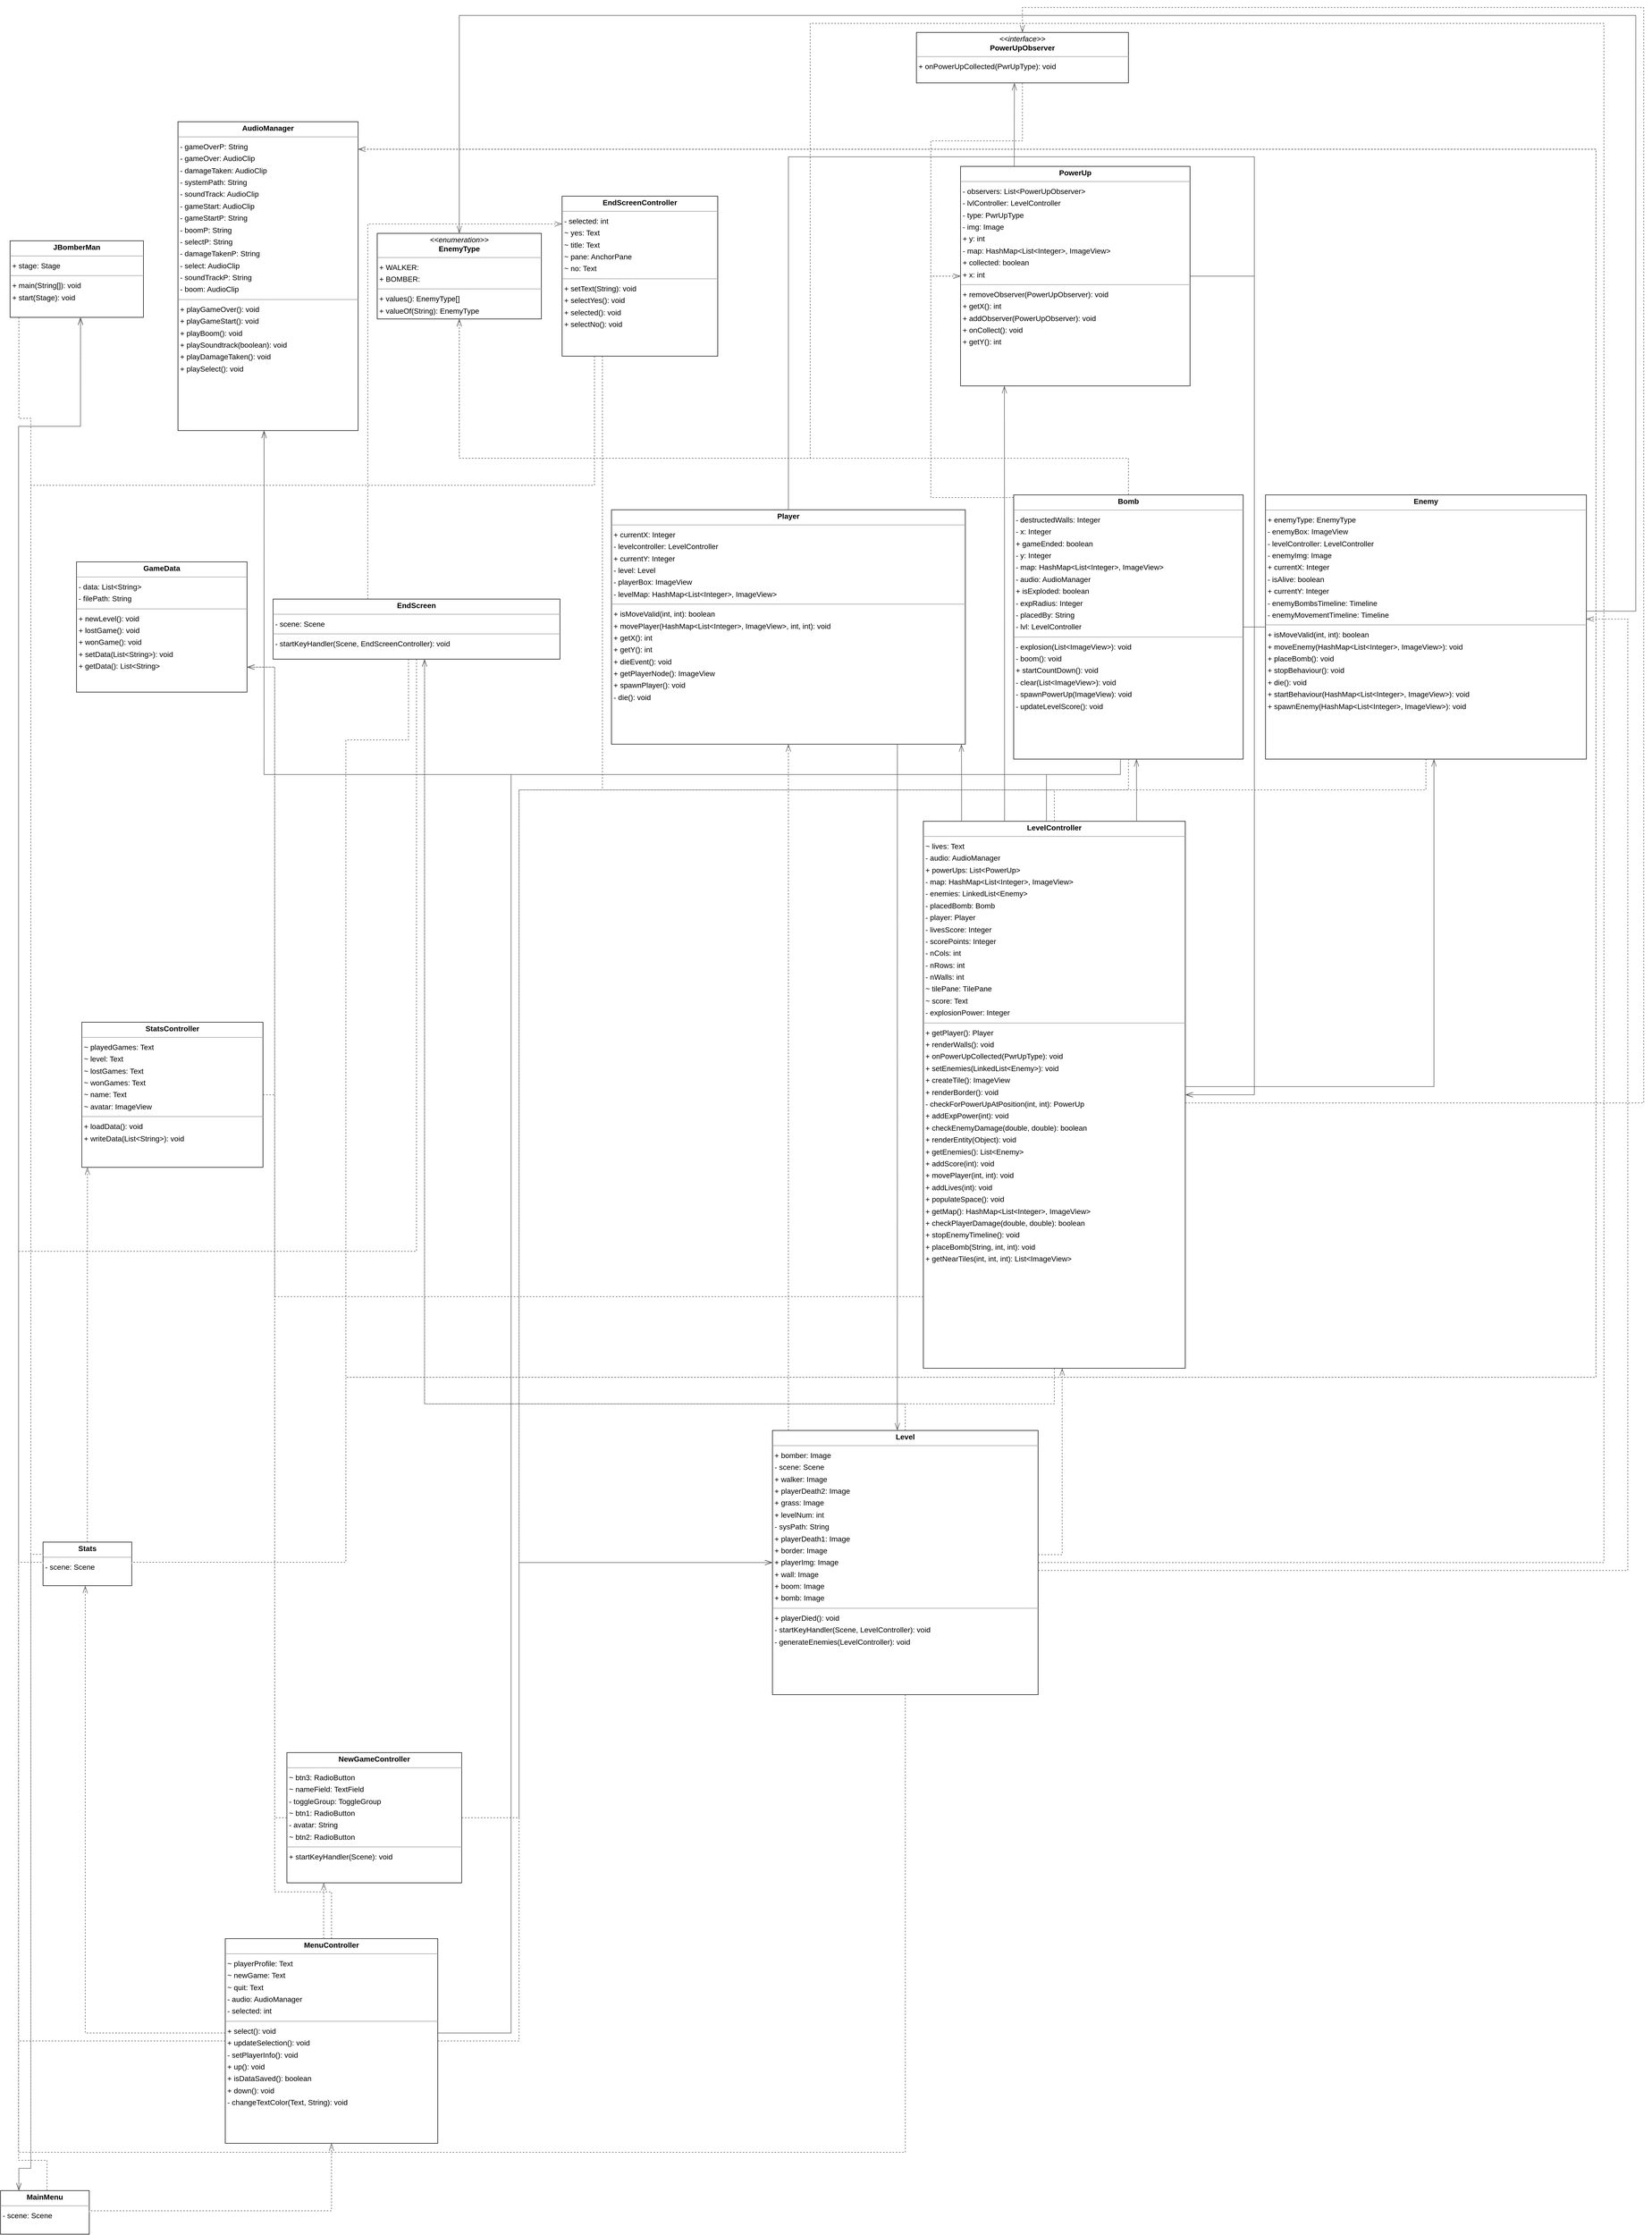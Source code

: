 <mxGraphModel dx="0" dy="0" grid="1" gridSize="10" guides="1" tooltips="1" connect="1" arrows="1" fold="1" page="0" pageScale="1" background="none" math="0" shadow="0">
  <root>
    <mxCell id="0" />
    <mxCell id="1" parent="0" />
    <mxCell id="node3" parent="1" vertex="1" value="&lt;p style=&quot;margin:0px;margin-top:4px;text-align:center;&quot;&gt;&lt;b&gt;AudioManager&lt;/b&gt;&lt;/p&gt;&lt;hr size=&quot;1&quot;/&gt;&lt;p style=&quot;margin:0 0 0 4px;line-height:1.6;&quot;&gt;- gameOverP: String&lt;br/&gt;- gameOver: AudioClip&lt;br/&gt;- damageTaken: AudioClip&lt;br/&gt;- systemPath: String&lt;br/&gt;- soundTrack: AudioClip&lt;br/&gt;- gameStart: AudioClip&lt;br/&gt;- gameStartP: String&lt;br/&gt;- boomP: String&lt;br/&gt;- selectP: String&lt;br/&gt;- damageTakenP: String&lt;br/&gt;- select: AudioClip&lt;br/&gt;- soundTrackP: String&lt;br/&gt;- boom: AudioClip&lt;/p&gt;&lt;hr size=&quot;1&quot;/&gt;&lt;p style=&quot;margin:0 0 0 4px;line-height:1.6;&quot;&gt;+ playGameOver(): void&lt;br/&gt;+ playGameStart(): void&lt;br/&gt;+ playBoom(): void&lt;br/&gt;+ playSoundtrack(boolean): void&lt;br/&gt;+ playDamageTaken(): void&lt;br/&gt;+ playSelect(): void&lt;/p&gt;" style="verticalAlign=top;align=left;overflow=fill;fontSize=14;fontFamily=Helvetica;html=1;rounded=0;shadow=0;comic=0;labelBackgroundColor=none;strokeWidth=1;">
      <mxGeometry x="2" y="-180" width="339" height="581" as="geometry" />
    </mxCell>
    <mxCell id="node11" parent="1" vertex="1" value="&lt;p style=&quot;margin:0px;margin-top:4px;text-align:center;&quot;&gt;&lt;b&gt;Bomb&lt;/b&gt;&lt;/p&gt;&lt;hr size=&quot;1&quot;/&gt;&lt;p style=&quot;margin:0 0 0 4px;line-height:1.6;&quot;&gt;- destructedWalls: Integer&lt;br/&gt;- x: Integer&lt;br/&gt;+ gameEnded: boolean&lt;br/&gt;- y: Integer&lt;br/&gt;- map: HashMap&amp;lt;List&amp;lt;Integer&amp;gt;, ImageView&amp;gt;&lt;br/&gt;- audio: AudioManager&lt;br/&gt;+ isExploded: boolean&lt;br/&gt;- expRadius: Integer&lt;br/&gt;- placedBy: String&lt;br/&gt;- lvl: LevelController&lt;/p&gt;&lt;hr size=&quot;1&quot;/&gt;&lt;p style=&quot;margin:0 0 0 4px;line-height:1.6;&quot;&gt;- explosion(List&amp;lt;ImageView&amp;gt;): void&lt;br/&gt;- boom(): void&lt;br/&gt;+ startCountDown(): void&lt;br/&gt;- clear(List&amp;lt;ImageView&amp;gt;): void&lt;br/&gt;- spawnPowerUp(ImageView): void&lt;br/&gt;- updateLevelScore(): void&lt;/p&gt;" style="verticalAlign=top;align=left;overflow=fill;fontSize=14;fontFamily=Helvetica;html=1;rounded=0;shadow=0;comic=0;labelBackgroundColor=none;strokeWidth=1;">
      <mxGeometry x="1575" y="522" width="432" height="497" as="geometry" />
    </mxCell>
    <mxCell id="node13" parent="1" vertex="1" value="&lt;p style=&quot;margin:0px;margin-top:4px;text-align:center;&quot;&gt;&lt;b&gt;EndScreen&lt;/b&gt;&lt;/p&gt;&lt;hr size=&quot;1&quot;/&gt;&lt;p style=&quot;margin:0 0 0 4px;line-height:1.6;&quot;&gt;- scene: Scene&lt;/p&gt;&lt;hr size=&quot;1&quot;/&gt;&lt;p style=&quot;margin:0 0 0 4px;line-height:1.6;&quot;&gt;- startKeyHandler(Scene, EndScreenController): void&lt;/p&gt;" style="verticalAlign=top;align=left;overflow=fill;fontSize=14;fontFamily=Helvetica;html=1;rounded=0;shadow=0;comic=0;labelBackgroundColor=none;strokeWidth=1;">
      <mxGeometry x="181" y="718" width="540" height="113" as="geometry" />
    </mxCell>
    <mxCell id="node7" parent="1" vertex="1" value="&lt;p style=&quot;margin:0px;margin-top:4px;text-align:center;&quot;&gt;&lt;b&gt;EndScreenController&lt;/b&gt;&lt;/p&gt;&lt;hr size=&quot;1&quot;/&gt;&lt;p style=&quot;margin:0 0 0 4px;line-height:1.6;&quot;&gt;- selected: int&lt;br/&gt;~ yes: Text&lt;br/&gt;~ title: Text&lt;br/&gt;~ pane: AnchorPane&lt;br/&gt;~ no: Text&lt;/p&gt;&lt;hr size=&quot;1&quot;/&gt;&lt;p style=&quot;margin:0 0 0 4px;line-height:1.6;&quot;&gt;+ setText(String): void&lt;br/&gt;+ selectYes(): void&lt;br/&gt;+ selected(): void&lt;br/&gt;+ selectNo(): void&lt;/p&gt;" style="verticalAlign=top;align=left;overflow=fill;fontSize=14;fontFamily=Helvetica;html=1;rounded=0;shadow=0;comic=0;labelBackgroundColor=none;strokeWidth=1;">
      <mxGeometry x="725" y="-40" width="293" height="301" as="geometry" />
    </mxCell>
    <mxCell id="node12" parent="1" vertex="1" value="&lt;p style=&quot;margin:0px;margin-top:4px;text-align:center;&quot;&gt;&lt;b&gt;Enemy&lt;/b&gt;&lt;/p&gt;&lt;hr size=&quot;1&quot;/&gt;&lt;p style=&quot;margin:0 0 0 4px;line-height:1.6;&quot;&gt;+ enemyType: EnemyType&lt;br/&gt;- enemyBox: ImageView&lt;br/&gt;- levelController: LevelController&lt;br/&gt;- enemyImg: Image&lt;br/&gt;+ currentX: Integer&lt;br/&gt;- isAlive: boolean&lt;br/&gt;+ currentY: Integer&lt;br/&gt;- enemyBombsTimeline: Timeline&lt;br/&gt;- enemyMovementTimeline: Timeline&lt;/p&gt;&lt;hr size=&quot;1&quot;/&gt;&lt;p style=&quot;margin:0 0 0 4px;line-height:1.6;&quot;&gt;+ isMoveValid(int, int): boolean&lt;br/&gt;+ moveEnemy(HashMap&amp;lt;List&amp;lt;Integer&amp;gt;, ImageView&amp;gt;): void&lt;br/&gt;+ placeBomb(): void&lt;br/&gt;+ stopBehaviour(): void&lt;br/&gt;+ die(): void&lt;br/&gt;+ startBehaviour(HashMap&amp;lt;List&amp;lt;Integer&amp;gt;, ImageView&amp;gt;): void&lt;br/&gt;+ spawnEnemy(HashMap&amp;lt;List&amp;lt;Integer&amp;gt;, ImageView&amp;gt;): void&lt;/p&gt;" style="verticalAlign=top;align=left;overflow=fill;fontSize=14;fontFamily=Helvetica;html=1;rounded=0;shadow=0;comic=0;labelBackgroundColor=none;strokeWidth=1;">
      <mxGeometry x="2049" y="522" width="604" height="497" as="geometry" />
    </mxCell>
    <mxCell id="node1" parent="1" vertex="1" value="&lt;p style=&quot;margin:0px;margin-top:4px;text-align:center;&quot;&gt;&lt;i&gt;&amp;lt;&amp;lt;enumeration&amp;gt;&amp;gt;&lt;/i&gt;&lt;br/&gt;&lt;b&gt;EnemyType&lt;/b&gt;&lt;/p&gt;&lt;hr size=&quot;1&quot;/&gt;&lt;p style=&quot;margin:0 0 0 4px;line-height:1.6;&quot;&gt;+ WALKER: &lt;br/&gt;+ BOMBER: &lt;/p&gt;&lt;hr size=&quot;1&quot;/&gt;&lt;p style=&quot;margin:0 0 0 4px;line-height:1.6;&quot;&gt;+ values(): EnemyType[]&lt;br/&gt;+ valueOf(String): EnemyType&lt;/p&gt;" style="verticalAlign=top;align=left;overflow=fill;fontSize=14;fontFamily=Helvetica;html=1;rounded=0;shadow=0;comic=0;labelBackgroundColor=none;strokeWidth=1;">
      <mxGeometry x="377" y="30" width="309" height="161" as="geometry" />
    </mxCell>
    <mxCell id="node17" parent="1" vertex="1" value="&lt;p style=&quot;margin:0px;margin-top:4px;text-align:center;&quot;&gt;&lt;b&gt;GameData&lt;/b&gt;&lt;/p&gt;&lt;hr size=&quot;1&quot;/&gt;&lt;p style=&quot;margin:0 0 0 4px;line-height:1.6;&quot;&gt;- data: List&amp;lt;String&amp;gt;&lt;br/&gt;- filePath: String&lt;/p&gt;&lt;hr size=&quot;1&quot;/&gt;&lt;p style=&quot;margin:0 0 0 4px;line-height:1.6;&quot;&gt;+ newLevel(): void&lt;br/&gt;+ lostGame(): void&lt;br/&gt;+ wonGame(): void&lt;br/&gt;+ setData(List&amp;lt;String&amp;gt;): void&lt;br/&gt;+ getData(): List&amp;lt;String&amp;gt;&lt;/p&gt;" style="verticalAlign=top;align=left;overflow=fill;fontSize=14;fontFamily=Helvetica;html=1;rounded=0;shadow=0;comic=0;labelBackgroundColor=none;strokeWidth=1;">
      <mxGeometry x="-189" y="648" width="321" height="245" as="geometry" />
    </mxCell>
    <mxCell id="node0" parent="1" vertex="1" value="&lt;p style=&quot;margin:0px;margin-top:4px;text-align:center;&quot;&gt;&lt;b&gt;JBomberMan&lt;/b&gt;&lt;/p&gt;&lt;hr size=&quot;1&quot;/&gt;&lt;p style=&quot;margin:0 0 0 4px;line-height:1.6;&quot;&gt;+ stage: Stage&lt;/p&gt;&lt;hr size=&quot;1&quot;/&gt;&lt;p style=&quot;margin:0 0 0 4px;line-height:1.6;&quot;&gt;+ main(String[]): void&lt;br/&gt;+ start(Stage): void&lt;/p&gt;" style="verticalAlign=top;align=left;overflow=fill;fontSize=14;fontFamily=Helvetica;html=1;rounded=0;shadow=0;comic=0;labelBackgroundColor=none;strokeWidth=1;">
      <mxGeometry x="-314" y="44" width="251" height="144" as="geometry" />
    </mxCell>
    <mxCell id="node6" parent="1" vertex="1" value="&lt;p style=&quot;margin:0px;margin-top:4px;text-align:center;&quot;&gt;&lt;b&gt;Level&lt;/b&gt;&lt;/p&gt;&lt;hr size=&quot;1&quot;/&gt;&lt;p style=&quot;margin:0 0 0 4px;line-height:1.6;&quot;&gt;+ bomber: Image&lt;br/&gt;- scene: Scene&lt;br/&gt;+ walker: Image&lt;br/&gt;+ playerDeath2: Image&lt;br/&gt;+ grass: Image&lt;br/&gt;+ levelNum: int&lt;br/&gt;- sysPath: String&lt;br/&gt;+ playerDeath1: Image&lt;br/&gt;+ border: Image&lt;br/&gt;+ playerImg: Image&lt;br/&gt;+ wall: Image&lt;br/&gt;+ boom: Image&lt;br/&gt;+ bomb: Image&lt;/p&gt;&lt;hr size=&quot;1&quot;/&gt;&lt;p style=&quot;margin:0 0 0 4px;line-height:1.6;&quot;&gt;+ playerDied(): void&lt;br/&gt;- startKeyHandler(Scene, LevelController): void&lt;br/&gt;- generateEnemies(LevelController): void&lt;/p&gt;" style="verticalAlign=top;align=left;overflow=fill;fontSize=14;fontFamily=Helvetica;html=1;rounded=0;shadow=0;comic=0;labelBackgroundColor=none;strokeWidth=1;">
      <mxGeometry x="1121" y="2282" width="500" height="497" as="geometry" />
    </mxCell>
    <mxCell id="node4" parent="1" vertex="1" value="&lt;p style=&quot;margin:0px;margin-top:4px;text-align:center;&quot;&gt;&lt;b&gt;LevelController&lt;/b&gt;&lt;/p&gt;&lt;hr size=&quot;1&quot;/&gt;&lt;p style=&quot;margin:0 0 0 4px;line-height:1.6;&quot;&gt;~ lives: Text&lt;br/&gt;- audio: AudioManager&lt;br/&gt;+ powerUps: List&amp;lt;PowerUp&amp;gt;&lt;br/&gt;- map: HashMap&amp;lt;List&amp;lt;Integer&amp;gt;, ImageView&amp;gt;&lt;br/&gt;- enemies: LinkedList&amp;lt;Enemy&amp;gt;&lt;br/&gt;- placedBomb: Bomb&lt;br/&gt;- player: Player&lt;br/&gt;- livesScore: Integer&lt;br/&gt;- scorePoints: Integer&lt;br/&gt;- nCols: int&lt;br/&gt;- nRows: int&lt;br/&gt;- nWalls: int&lt;br/&gt;~ tilePane: TilePane&lt;br/&gt;~ score: Text&lt;br/&gt;- explosionPower: Integer&lt;/p&gt;&lt;hr size=&quot;1&quot;/&gt;&lt;p style=&quot;margin:0 0 0 4px;line-height:1.6;&quot;&gt;+ getPlayer(): Player&lt;br/&gt;+ renderWalls(): void&lt;br/&gt;+ onPowerUpCollected(PwrUpType): void&lt;br/&gt;+ setEnemies(LinkedList&amp;lt;Enemy&amp;gt;): void&lt;br/&gt;+ createTile(): ImageView&lt;br/&gt;+ renderBorder(): void&lt;br/&gt;- checkForPowerUpAtPosition(int, int): PowerUp&lt;br/&gt;+ addExpPower(int): void&lt;br/&gt;+ checkEnemyDamage(double, double): boolean&lt;br/&gt;+ renderEntity(Object): void&lt;br/&gt;+ getEnemies(): List&amp;lt;Enemy&amp;gt;&lt;br/&gt;+ addScore(int): void&lt;br/&gt;+ movePlayer(int, int): void&lt;br/&gt;+ addLives(int): void&lt;br/&gt;+ populateSpace(): void&lt;br/&gt;+ getMap(): HashMap&amp;lt;List&amp;lt;Integer&amp;gt;, ImageView&amp;gt;&lt;br/&gt;+ checkPlayerDamage(double, double): boolean&lt;br/&gt;+ stopEnemyTimeline(): void&lt;br/&gt;+ placeBomb(String, int, int): void&lt;br/&gt;+ getNearTiles(int, int, int): List&amp;lt;ImageView&amp;gt;&lt;/p&gt;" style="verticalAlign=top;align=left;overflow=fill;fontSize=14;fontFamily=Helvetica;html=1;rounded=0;shadow=0;comic=0;labelBackgroundColor=none;strokeWidth=1;">
      <mxGeometry x="1405" y="1136" width="493" height="1029" as="geometry" />
    </mxCell>
    <mxCell id="node16" parent="1" vertex="1" value="&lt;p style=&quot;margin:0px;margin-top:4px;text-align:center;&quot;&gt;&lt;b&gt;MainMenu&lt;/b&gt;&lt;/p&gt;&lt;hr size=&quot;1&quot;/&gt;&lt;p style=&quot;margin:0 0 0 4px;line-height:1.6;&quot;&gt;- scene: Scene&lt;/p&gt;" style="verticalAlign=top;align=left;overflow=fill;fontSize=14;fontFamily=Helvetica;html=1;rounded=0;shadow=0;comic=0;labelBackgroundColor=none;strokeWidth=1;">
      <mxGeometry x="-332" y="3712" width="167" height="82" as="geometry" />
    </mxCell>
    <mxCell id="node10" parent="1" vertex="1" value="&lt;p style=&quot;margin:0px;margin-top:4px;text-align:center;&quot;&gt;&lt;b&gt;MenuController&lt;/b&gt;&lt;/p&gt;&lt;hr size=&quot;1&quot;/&gt;&lt;p style=&quot;margin:0 0 0 4px;line-height:1.6;&quot;&gt;~ playerProfile: Text&lt;br/&gt;~ newGame: Text&lt;br/&gt;~ quit: Text&lt;br/&gt;- audio: AudioManager&lt;br/&gt;- selected: int&lt;/p&gt;&lt;hr size=&quot;1&quot;/&gt;&lt;p style=&quot;margin:0 0 0 4px;line-height:1.6;&quot;&gt;+ select(): void&lt;br/&gt;+ updateSelection(): void&lt;br/&gt;- setPlayerInfo(): void&lt;br/&gt;+ up(): void&lt;br/&gt;+ isDataSaved(): boolean&lt;br/&gt;+ down(): void&lt;br/&gt;- changeTextColor(Text, String): void&lt;/p&gt;" style="verticalAlign=top;align=left;overflow=fill;fontSize=14;fontFamily=Helvetica;html=1;rounded=0;shadow=0;comic=0;labelBackgroundColor=none;strokeWidth=1;">
      <mxGeometry x="91" y="3238" width="400" height="385" as="geometry" />
    </mxCell>
    <mxCell id="node9" parent="1" vertex="1" value="&lt;p style=&quot;margin:0px;margin-top:4px;text-align:center;&quot;&gt;&lt;b&gt;NewGameController&lt;/b&gt;&lt;/p&gt;&lt;hr size=&quot;1&quot;/&gt;&lt;p style=&quot;margin:0 0 0 4px;line-height:1.6;&quot;&gt;~ btn3: RadioButton&lt;br/&gt;~ nameField: TextField&lt;br/&gt;- toggleGroup: ToggleGroup&lt;br/&gt;~ btn1: RadioButton&lt;br/&gt;- avatar: String&lt;br/&gt;~ btn2: RadioButton&lt;/p&gt;&lt;hr size=&quot;1&quot;/&gt;&lt;p style=&quot;margin:0 0 0 4px;line-height:1.6;&quot;&gt;+ startKeyHandler(Scene): void&lt;/p&gt;" style="verticalAlign=top;align=left;overflow=fill;fontSize=14;fontFamily=Helvetica;html=1;rounded=0;shadow=0;comic=0;labelBackgroundColor=none;strokeWidth=1;">
      <mxGeometry x="207" y="2888" width="329" height="245" as="geometry" />
    </mxCell>
    <mxCell id="node8" parent="1" vertex="1" value="&lt;p style=&quot;margin:0px;margin-top:4px;text-align:center;&quot;&gt;&lt;b&gt;Player&lt;/b&gt;&lt;/p&gt;&lt;hr size=&quot;1&quot;/&gt;&lt;p style=&quot;margin:0 0 0 4px;line-height:1.6;&quot;&gt;+ currentX: Integer&lt;br/&gt;- levelcontroller: LevelController&lt;br/&gt;+ currentY: Integer&lt;br/&gt;- level: Level&lt;br/&gt;- playerBox: ImageView&lt;br/&gt;- levelMap: HashMap&amp;lt;List&amp;lt;Integer&amp;gt;, ImageView&amp;gt;&lt;/p&gt;&lt;hr size=&quot;1&quot;/&gt;&lt;p style=&quot;margin:0 0 0 4px;line-height:1.6;&quot;&gt;+ isMoveValid(int, int): boolean&lt;br/&gt;+ movePlayer(HashMap&amp;lt;List&amp;lt;Integer&amp;gt;, ImageView&amp;gt;, int, int): void&lt;br/&gt;+ getX(): int&lt;br/&gt;+ getY(): int&lt;br/&gt;+ dieEvent(): void&lt;br/&gt;+ getPlayerNode(): ImageView&lt;br/&gt;+ spawnPlayer(): void&lt;br/&gt;- die(): void&lt;/p&gt;" style="verticalAlign=top;align=left;overflow=fill;fontSize=14;fontFamily=Helvetica;html=1;rounded=0;shadow=0;comic=0;labelBackgroundColor=none;strokeWidth=1;">
      <mxGeometry x="818" y="550" width="666" height="441" as="geometry" />
    </mxCell>
    <mxCell id="node14" parent="1" vertex="1" value="&lt;p style=&quot;margin:0px;margin-top:4px;text-align:center;&quot;&gt;&lt;b&gt;PowerUp&lt;/b&gt;&lt;/p&gt;&lt;hr size=&quot;1&quot;/&gt;&lt;p style=&quot;margin:0 0 0 4px;line-height:1.6;&quot;&gt;- observers: List&amp;lt;PowerUpObserver&amp;gt;&lt;br/&gt;- lvlController: LevelController&lt;br/&gt;- type: PwrUpType&lt;br/&gt;- img: Image&lt;br/&gt;+ y: int&lt;br/&gt;- map: HashMap&amp;lt;List&amp;lt;Integer&amp;gt;, ImageView&amp;gt;&lt;br/&gt;+ collected: boolean&lt;br/&gt;+ x: int&lt;/p&gt;&lt;hr size=&quot;1&quot;/&gt;&lt;p style=&quot;margin:0 0 0 4px;line-height:1.6;&quot;&gt;+ removeObserver(PowerUpObserver): void&lt;br/&gt;+ getX(): int&lt;br/&gt;+ addObserver(PowerUpObserver): void&lt;br/&gt;+ onCollect(): void&lt;br/&gt;+ getY(): int&lt;/p&gt;" style="verticalAlign=top;align=left;overflow=fill;fontSize=14;fontFamily=Helvetica;html=1;rounded=0;shadow=0;comic=0;labelBackgroundColor=none;strokeWidth=1;">
      <mxGeometry x="1475" y="-96" width="432" height="413" as="geometry" />
    </mxCell>
    <mxCell id="node15" parent="1" vertex="1" value="&lt;p style=&quot;margin:0px;margin-top:4px;text-align:center;&quot;&gt;&lt;i&gt;&amp;lt;&amp;lt;interface&amp;gt;&amp;gt;&lt;/i&gt;&lt;br/&gt;&lt;b&gt;PowerUpObserver&lt;/b&gt;&lt;/p&gt;&lt;hr size=&quot;1&quot;/&gt;&lt;p style=&quot;margin:0 0 0 4px;line-height:1.6;&quot;&gt;+ onPowerUpCollected(PwrUpType): void&lt;/p&gt;" style="verticalAlign=top;align=left;overflow=fill;fontSize=14;fontFamily=Helvetica;html=1;rounded=0;shadow=0;comic=0;labelBackgroundColor=none;strokeWidth=1;">
      <mxGeometry x="1392" y="-348" width="399" height="95" as="geometry" />
    </mxCell>
    <mxCell id="node5" parent="1" vertex="1" value="&lt;p style=&quot;margin:0px;margin-top:4px;text-align:center;&quot;&gt;&lt;b&gt;Stats&lt;/b&gt;&lt;/p&gt;&lt;hr size=&quot;1&quot;/&gt;&lt;p style=&quot;margin:0 0 0 4px;line-height:1.6;&quot;&gt;- scene: Scene&lt;/p&gt;" style="verticalAlign=top;align=left;overflow=fill;fontSize=14;fontFamily=Helvetica;html=1;rounded=0;shadow=0;comic=0;labelBackgroundColor=none;strokeWidth=1;">
      <mxGeometry x="-252" y="2492" width="167" height="82" as="geometry" />
    </mxCell>
    <mxCell id="node2" parent="1" vertex="1" value="&lt;p style=&quot;margin:0px;margin-top:4px;text-align:center;&quot;&gt;&lt;b&gt;StatsController&lt;/b&gt;&lt;/p&gt;&lt;hr size=&quot;1&quot;/&gt;&lt;p style=&quot;margin:0 0 0 4px;line-height:1.6;&quot;&gt;~ playedGames: Text&lt;br/&gt;~ level: Text&lt;br/&gt;~ lostGames: Text&lt;br/&gt;~ wonGames: Text&lt;br/&gt;~ name: Text&lt;br/&gt;~ avatar: ImageView&lt;/p&gt;&lt;hr size=&quot;1&quot;/&gt;&lt;p style=&quot;margin:0 0 0 4px;line-height:1.6;&quot;&gt;+ loadData(): void&lt;br/&gt;+ writeData(List&amp;lt;String&amp;gt;): void&lt;/p&gt;" style="verticalAlign=top;align=left;overflow=fill;fontSize=14;fontFamily=Helvetica;html=1;rounded=0;shadow=0;comic=0;labelBackgroundColor=none;strokeWidth=1;">
      <mxGeometry x="-179" y="1514" width="341" height="273" as="geometry" />
    </mxCell>
    <mxCell id="edge12" edge="1" value="" parent="1" source="node11" target="node3" style="html=1;rounded=0;edgeStyle=orthogonalEdgeStyle;dashed=0;startArrow=diamondThinstartSize=12;endArrow=openThin;endSize=12;strokeColor=#595959;exitX=0.465;exitY=1.000;exitDx=0;exitDy=0;entryX=0.478;entryY=1.000;entryDx=0;entryDy=0;">
      <mxGeometry width="50" height="50" relative="1" as="geometry">
        <Array as="points">
          <mxPoint x="1776" y="1048" />
          <mxPoint x="164" y="1048" />
        </Array>
      </mxGeometry>
    </mxCell>
    <mxCell id="edge23" edge="1" value="" parent="1" source="node11" target="node1" style="html=1;rounded=0;edgeStyle=orthogonalEdgeStyle;dashed=1;startArrow=none;endArrow=openThin;endSize=12;strokeColor=#595959;exitX=0.500;exitY=0.000;exitDx=0;exitDy=0;entryX=0.500;entryY=1.000;entryDx=0;entryDy=0;">
      <mxGeometry width="50" height="50" relative="1" as="geometry">
        <Array as="points">
          <mxPoint x="1791" y="453" />
          <mxPoint x="531" y="453" />
        </Array>
      </mxGeometry>
    </mxCell>
    <mxCell id="edge24" edge="1" value="" parent="1" source="node11" target="node6" style="html=1;rounded=0;edgeStyle=orthogonalEdgeStyle;dashed=1;startArrow=none;endArrow=openThin;endSize=12;strokeColor=#595959;exitX=0.500;exitY=1.000;exitDx=0;exitDy=0;entryX=0.000;entryY=0.500;entryDx=0;entryDy=0;">
      <mxGeometry width="50" height="50" relative="1" as="geometry">
        <Array as="points">
          <mxPoint x="1791" y="1077" />
          <mxPoint x="644" y="1077" />
          <mxPoint x="644" y="2530" />
        </Array>
      </mxGeometry>
    </mxCell>
    <mxCell id="edge10" edge="1" value="" parent="1" source="node11" target="node4" style="html=1;rounded=0;edgeStyle=orthogonalEdgeStyle;dashed=0;startArrow=diamondThinstartSize=12;endArrow=openThin;endSize=12;strokeColor=#595959;exitX=1.000;exitY=0.500;exitDx=0;exitDy=0;entryX=1.000;entryY=0.500;entryDx=0;entryDy=0;">
      <mxGeometry width="50" height="50" relative="1" as="geometry">
        <Array as="points">
          <mxPoint x="2028" y="770" />
          <mxPoint x="2028" y="1650" />
        </Array>
      </mxGeometry>
    </mxCell>
    <mxCell id="edge33" edge="1" value="" parent="1" source="node11" target="node14" style="html=1;rounded=0;edgeStyle=orthogonalEdgeStyle;dashed=1;startArrow=none;endArrow=openThin;endSize=12;strokeColor=#595959;exitX=0.000;exitY=0.010;exitDx=0;exitDy=0;entryX=0.000;entryY=0.500;entryDx=0;entryDy=0;">
      <mxGeometry width="50" height="50" relative="1" as="geometry">
        <Array as="points">
          <mxPoint x="1419" y="527" />
          <mxPoint x="1419" y="110" />
        </Array>
      </mxGeometry>
    </mxCell>
    <mxCell id="edge37" edge="1" value="" parent="1" source="node13" target="node3" style="html=1;rounded=0;edgeStyle=orthogonalEdgeStyle;dashed=1;startArrow=none;endArrow=openThin;endSize=12;strokeColor=#595959;exitX=0.472;exitY=1.000;exitDx=0;exitDy=0;entryX=1.000;entryY=0.089;entryDx=0;entryDy=0;">
      <mxGeometry width="50" height="50" relative="1" as="geometry">
        <Array as="points">
          <mxPoint x="436" y="983" />
          <mxPoint x="318" y="983" />
          <mxPoint x="318" y="2182" />
          <mxPoint x="2671" y="2182" />
          <mxPoint x="2671" y="-129" />
        </Array>
      </mxGeometry>
    </mxCell>
    <mxCell id="edge17" edge="1" value="" parent="1" source="node13" target="node7" style="html=1;rounded=0;edgeStyle=orthogonalEdgeStyle;dashed=1;startArrow=none;endArrow=openThin;endSize=12;strokeColor=#595959;exitX=0.330;exitY=0.000;exitDx=0;exitDy=0;entryX=0.000;entryY=0.174;entryDx=0;entryDy=0;">
      <mxGeometry width="50" height="50" relative="1" as="geometry">
        <Array as="points">
          <mxPoint x="359" y="12" />
        </Array>
      </mxGeometry>
    </mxCell>
    <mxCell id="edge2" edge="1" value="" parent="1" source="node13" target="node0" style="html=1;rounded=0;edgeStyle=orthogonalEdgeStyle;dashed=1;startArrow=none;endArrow=openThin;endSize=12;strokeColor=#595959;exitX=0.500;exitY=1.000;exitDx=0;exitDy=0;entryX=0.528;entryY=1.000;entryDx=0;entryDy=0;">
      <mxGeometry width="50" height="50" relative="1" as="geometry">
        <Array as="points">
          <mxPoint x="451" y="1945" />
          <mxPoint x="-298" y="1945" />
          <mxPoint x="-298" y="393" />
          <mxPoint x="-182" y="393" />
        </Array>
      </mxGeometry>
    </mxCell>
    <mxCell id="edge36" edge="1" value="" parent="1" source="node7" target="node6" style="html=1;rounded=0;edgeStyle=orthogonalEdgeStyle;dashed=1;startArrow=none;endArrow=openThin;endSize=12;strokeColor=#595959;exitX=0.259;exitY=1.000;exitDx=0;exitDy=0;entryX=0.000;entryY=0.500;entryDx=0;entryDy=0;">
      <mxGeometry width="50" height="50" relative="1" as="geometry">
        <Array as="points">
          <mxPoint x="801" y="1077" />
          <mxPoint x="644" y="1077" />
          <mxPoint x="644" y="2530" />
        </Array>
      </mxGeometry>
    </mxCell>
    <mxCell id="edge40" edge="1" value="" parent="1" source="node7" target="node16" style="html=1;rounded=0;edgeStyle=orthogonalEdgeStyle;dashed=1;startArrow=none;endArrow=openThin;endSize=12;strokeColor=#595959;exitX=0.208;exitY=1.000;exitDx=0;exitDy=0;entryX=0.207;entryY=0.001;entryDx=0;entryDy=0;">
      <mxGeometry width="50" height="50" relative="1" as="geometry">
        <Array as="points">
          <mxPoint x="786" y="504" />
          <mxPoint x="-275" y="504" />
          <mxPoint x="-275" y="3670" />
          <mxPoint x="-298" y="3670" />
        </Array>
      </mxGeometry>
    </mxCell>
    <mxCell id="edge16" edge="1" value="" parent="1" source="node12" target="node1" style="html=1;rounded=0;edgeStyle=orthogonalEdgeStyle;dashed=0;startArrow=diamondThinstartSize=12;endArrow=openThin;endSize=12;strokeColor=#595959;exitX=1.000;exitY=0.440;exitDx=0;exitDy=0;entryX=0.500;entryY=0.000;entryDx=0;entryDy=0;">
      <mxGeometry width="50" height="50" relative="1" as="geometry">
        <Array as="points">
          <mxPoint x="2746" y="740" />
          <mxPoint x="2746" y="-380" />
          <mxPoint x="531" y="-380" />
        </Array>
      </mxGeometry>
    </mxCell>
    <mxCell id="edge26" edge="1" value="" parent="1" source="node12" target="node6" style="html=1;rounded=0;edgeStyle=orthogonalEdgeStyle;dashed=1;startArrow=none;endArrow=openThin;endSize=12;strokeColor=#595959;exitX=0.500;exitY=1.000;exitDx=0;exitDy=0;entryX=0.000;entryY=0.500;entryDx=0;entryDy=0;">
      <mxGeometry width="50" height="50" relative="1" as="geometry">
        <Array as="points">
          <mxPoint x="2351" y="1077" />
          <mxPoint x="644" y="1077" />
          <mxPoint x="644" y="2530" />
        </Array>
      </mxGeometry>
    </mxCell>
    <mxCell id="edge11" edge="1" value="" parent="1" source="node12" target="node4" style="html=1;rounded=0;edgeStyle=orthogonalEdgeStyle;dashed=0;startArrow=diamondThinstartSize=12;endArrow=openThin;endSize=12;strokeColor=#595959;exitX=0.000;exitY=0.500;exitDx=0;exitDy=0;entryX=1.000;entryY=0.500;entryDx=0;entryDy=0;">
      <mxGeometry width="50" height="50" relative="1" as="geometry">
        <Array as="points">
          <mxPoint x="2028" y="770" />
          <mxPoint x="2028" y="1650" />
        </Array>
      </mxGeometry>
    </mxCell>
    <mxCell id="edge42" edge="1" value="" parent="1" source="node0" target="node16" style="html=1;rounded=0;edgeStyle=orthogonalEdgeStyle;dashed=1;startArrow=none;endArrow=openThin;endSize=12;strokeColor=#595959;exitX=0.066;exitY=1.000;exitDx=0;exitDy=0;entryX=0.207;entryY=0.001;entryDx=0;entryDy=0;">
      <mxGeometry width="50" height="50" relative="1" as="geometry">
        <Array as="points">
          <mxPoint x="-298" y="378" />
          <mxPoint x="-275" y="378" />
          <mxPoint x="-275" y="3670" />
          <mxPoint x="-298" y="3670" />
        </Array>
      </mxGeometry>
    </mxCell>
    <mxCell id="edge41" edge="1" value="" parent="1" source="node6" target="node13" style="html=1;rounded=0;edgeStyle=orthogonalEdgeStyle;dashed=1;startArrow=none;endArrow=openThin;endSize=12;strokeColor=#595959;exitX=0.500;exitY=0.000;exitDx=0;exitDy=0;entryX=0.528;entryY=1.000;entryDx=0;entryDy=0;">
      <mxGeometry width="50" height="50" relative="1" as="geometry">
        <Array as="points">
          <mxPoint x="1371" y="2232" />
          <mxPoint x="466" y="2232" />
        </Array>
      </mxGeometry>
    </mxCell>
    <mxCell id="edge45" edge="1" value="" parent="1" source="node6" target="node12" style="html=1;rounded=0;edgeStyle=orthogonalEdgeStyle;dashed=1;startArrow=none;endArrow=openThin;endSize=12;strokeColor=#595959;exitX=1.000;exitY=0.530;exitDx=0;exitDy=0;entryX=1.000;entryY=0.470;entryDx=0;entryDy=0;">
      <mxGeometry width="50" height="50" relative="1" as="geometry">
        <Array as="points">
          <mxPoint x="2731" y="2545" />
          <mxPoint x="2731" y="755" />
        </Array>
      </mxGeometry>
    </mxCell>
    <mxCell id="edge27" edge="1" value="" parent="1" source="node6" target="node1" style="html=1;rounded=0;edgeStyle=orthogonalEdgeStyle;dashed=1;startArrow=none;endArrow=openThin;endSize=12;strokeColor=#595959;exitX=1.000;exitY=0.500;exitDx=0;exitDy=0;entryX=0.500;entryY=1.000;entryDx=0;entryDy=0;">
      <mxGeometry width="50" height="50" relative="1" as="geometry">
        <Array as="points">
          <mxPoint x="2686" y="2530" />
          <mxPoint x="2686" y="-365" />
          <mxPoint x="1192" y="-365" />
          <mxPoint x="1192" y="453" />
          <mxPoint x="531" y="453" />
        </Array>
      </mxGeometry>
    </mxCell>
    <mxCell id="edge18" edge="1" value="" parent="1" source="node6" target="node0" style="html=1;rounded=0;edgeStyle=orthogonalEdgeStyle;dashed=1;startArrow=none;endArrow=openThin;endSize=12;strokeColor=#595959;exitX=0.500;exitY=1.000;exitDx=0;exitDy=0;entryX=0.528;entryY=1.000;entryDx=0;entryDy=0;">
      <mxGeometry width="50" height="50" relative="1" as="geometry">
        <Array as="points">
          <mxPoint x="1371" y="3640" />
          <mxPoint x="-298" y="3640" />
          <mxPoint x="-298" y="393" />
          <mxPoint x="-182" y="393" />
        </Array>
      </mxGeometry>
    </mxCell>
    <mxCell id="edge19" edge="1" value="" parent="1" source="node6" target="node4" style="html=1;rounded=0;edgeStyle=orthogonalEdgeStyle;dashed=1;startArrow=none;endArrow=openThin;endSize=12;strokeColor=#595959;exitX=1.000;exitY=0.470;exitDx=0;exitDy=0;entryX=0.530;entryY=1.000;entryDx=0;entryDy=0;">
      <mxGeometry width="50" height="50" relative="1" as="geometry">
        <Array as="points">
          <mxPoint x="1666" y="2515" />
        </Array>
      </mxGeometry>
    </mxCell>
    <mxCell id="edge34" edge="1" value="" parent="1" source="node6" target="node8" style="html=1;rounded=0;edgeStyle=orthogonalEdgeStyle;dashed=1;startArrow=none;endArrow=openThin;endSize=12;strokeColor=#595959;exitX=0.060;exitY=0.000;exitDx=0;exitDy=0;entryX=0.500;entryY=1.000;entryDx=0;entryDy=0;">
      <mxGeometry width="50" height="50" relative="1" as="geometry">
        <Array as="points" />
      </mxGeometry>
    </mxCell>
    <mxCell id="edge0" edge="1" value="" parent="1" source="node4" target="node3" style="html=1;rounded=0;edgeStyle=orthogonalEdgeStyle;dashed=0;startArrow=diamondThinstartSize=12;endArrow=openThin;endSize=12;strokeColor=#595959;exitX=0.470;exitY=0.000;exitDx=0;exitDy=0;entryX=0.478;entryY=1.000;entryDx=0;entryDy=0;">
      <mxGeometry width="50" height="50" relative="1" as="geometry">
        <Array as="points">
          <mxPoint x="1636" y="1048" />
          <mxPoint x="164" y="1048" />
        </Array>
      </mxGeometry>
    </mxCell>
    <mxCell id="edge5" edge="1" value="" parent="1" source="node4" target="node11" style="html=1;rounded=0;edgeStyle=orthogonalEdgeStyle;dashed=0;startArrow=diamondThinstartSize=12;endArrow=openThin;endSize=12;strokeColor=#595959;exitX=0.814;exitY=0.000;exitDx=0;exitDy=0;entryX=0.535;entryY=1.000;entryDx=0;entryDy=0;">
      <mxGeometry width="50" height="50" relative="1" as="geometry">
        <Array as="points" />
      </mxGeometry>
    </mxCell>
    <mxCell id="edge47" edge="1" value="" parent="1" source="node4" target="node13" style="html=1;rounded=0;edgeStyle=orthogonalEdgeStyle;dashed=1;startArrow=none;endArrow=openThin;endSize=12;strokeColor=#595959;exitX=0.500;exitY=1.000;exitDx=0;exitDy=0;entryX=0.528;entryY=1.000;entryDx=0;entryDy=0;">
      <mxGeometry width="50" height="50" relative="1" as="geometry">
        <Array as="points">
          <mxPoint x="1651" y="2232" />
          <mxPoint x="466" y="2232" />
        </Array>
      </mxGeometry>
    </mxCell>
    <mxCell id="edge7" edge="1" value="" parent="1" source="node4" target="node12" style="html=1;rounded=0;edgeStyle=orthogonalEdgeStyle;dashed=0;startArrow=diamondThinstartSize=12;endArrow=openThin;endSize=12;strokeColor=#595959;exitX=1.000;exitY=0.485;exitDx=0;exitDy=0;entryX=0.525;entryY=1.000;entryDx=0;entryDy=0;">
      <mxGeometry width="50" height="50" relative="1" as="geometry">
        <Array as="points">
          <mxPoint x="2366" y="1635" />
        </Array>
      </mxGeometry>
    </mxCell>
    <mxCell id="edge32" edge="1" value="" parent="1" source="node4" target="node17" style="html=1;rounded=0;edgeStyle=orthogonalEdgeStyle;dashed=1;startArrow=none;endArrow=openThin;endSize=12;strokeColor=#595959;exitX=0.000;exitY=0.869;exitDx=0;exitDy=0;entryX=1.000;entryY=0.808;entryDx=0;entryDy=0;">
      <mxGeometry width="50" height="50" relative="1" as="geometry">
        <Array as="points">
          <mxPoint x="184" y="2030" />
          <mxPoint x="184" y="846" />
        </Array>
      </mxGeometry>
    </mxCell>
    <mxCell id="edge28" edge="1" value="" parent="1" source="node4" target="node6" style="html=1;rounded=0;edgeStyle=orthogonalEdgeStyle;dashed=1;startArrow=none;endArrow=openThin;endSize=12;strokeColor=#595959;exitX=0.500;exitY=0.000;exitDx=0;exitDy=0;entryX=0.000;entryY=0.500;entryDx=0;entryDy=0;">
      <mxGeometry width="50" height="50" relative="1" as="geometry">
        <Array as="points">
          <mxPoint x="1651" y="1077" />
          <mxPoint x="644" y="1077" />
          <mxPoint x="644" y="2530" />
        </Array>
      </mxGeometry>
    </mxCell>
    <mxCell id="edge3" edge="1" value="" parent="1" source="node4" target="node8" style="html=1;rounded=0;edgeStyle=orthogonalEdgeStyle;dashed=0;startArrow=diamondThinstartSize=12;endArrow=openThin;endSize=12;strokeColor=#595959;exitX=0.146;exitY=0.000;exitDx=0;exitDy=0;entryX=0.989;entryY=1.000;entryDx=0;entryDy=0;">
      <mxGeometry width="50" height="50" relative="1" as="geometry">
        <Array as="points" />
      </mxGeometry>
    </mxCell>
    <mxCell id="edge14" edge="1" value="" parent="1" source="node4" target="node14" style="html=1;rounded=0;edgeStyle=orthogonalEdgeStyle;dashed=0;startArrow=diamondThinstartSize=12;endArrow=openThin;endSize=12;strokeColor=#595959;exitX=0.310;exitY=0.000;exitDx=0;exitDy=0;entryX=0.191;entryY=1.000;entryDx=0;entryDy=0;">
      <mxGeometry width="50" height="50" relative="1" as="geometry">
        <Array as="points" />
      </mxGeometry>
    </mxCell>
    <mxCell id="edge30" edge="1" value="" parent="1" source="node4" target="node15" style="html=1;rounded=0;edgeStyle=orthogonalEdgeStyle;dashed=1;startArrow=none;endArrow=openThin;endSize=12;strokeColor=#595959;exitX=1.000;exitY=0.515;exitDx=0;exitDy=0;entryX=0.500;entryY=0.001;entryDx=0;entryDy=0;">
      <mxGeometry width="50" height="50" relative="1" as="geometry">
        <Array as="points">
          <mxPoint x="2761" y="1665" />
          <mxPoint x="2761" y="-395" />
          <mxPoint x="1591" y="-395" />
        </Array>
      </mxGeometry>
    </mxCell>
    <mxCell id="edge9" edge="1" value="" parent="1" source="node16" target="node0" style="html=1;rounded=0;edgeStyle=orthogonalEdgeStyle;dashed=1;startArrow=none;endArrow=openThin;endSize=12;strokeColor=#595959;exitX=0.524;exitY=0.000;exitDx=0;exitDy=0;entryX=0.528;entryY=1.000;entryDx=0;entryDy=0;">
      <mxGeometry width="50" height="50" relative="1" as="geometry">
        <Array as="points">
          <mxPoint x="-245" y="3655" />
          <mxPoint x="-298" y="3655" />
          <mxPoint x="-298" y="393" />
          <mxPoint x="-182" y="393" />
        </Array>
      </mxGeometry>
    </mxCell>
    <mxCell id="edge29" edge="1" value="" parent="1" source="node16" target="node10" style="html=1;rounded=0;edgeStyle=orthogonalEdgeStyle;dashed=1;startArrow=none;endArrow=openThin;endSize=12;strokeColor=#595959;exitX=1.000;exitY=0.500;exitDx=0;exitDy=0;entryX=0.500;entryY=1.000;entryDx=0;entryDy=0;">
      <mxGeometry width="50" height="50" relative="1" as="geometry">
        <Array as="points">
          <mxPoint x="291" y="3750" />
        </Array>
      </mxGeometry>
    </mxCell>
    <mxCell id="edge15" edge="1" value="" parent="1" source="node10" target="node3" style="html=1;rounded=0;edgeStyle=orthogonalEdgeStyle;dashed=0;startArrow=diamondThinstartSize=12;endArrow=openThin;endSize=12;strokeColor=#595959;exitX=1.000;exitY=0.461;exitDx=0;exitDy=0;entryX=0.478;entryY=1.000;entryDx=0;entryDy=0;">
      <mxGeometry width="50" height="50" relative="1" as="geometry">
        <Array as="points">
          <mxPoint x="629" y="3415" />
          <mxPoint x="629" y="1048" />
          <mxPoint x="164" y="1048" />
        </Array>
      </mxGeometry>
    </mxCell>
    <mxCell id="edge39" edge="1" value="" parent="1" source="node10" target="node17" style="html=1;rounded=0;edgeStyle=orthogonalEdgeStyle;dashed=1;startArrow=none;endArrow=openThin;endSize=12;strokeColor=#595959;exitX=0.500;exitY=0.000;exitDx=0;exitDy=0;entryX=1.000;entryY=0.808;entryDx=0;entryDy=0;">
      <mxGeometry width="50" height="50" relative="1" as="geometry">
        <Array as="points">
          <mxPoint x="291" y="3150" />
          <mxPoint x="184" y="3150" />
          <mxPoint x="184" y="846" />
        </Array>
      </mxGeometry>
    </mxCell>
    <mxCell id="edge8" edge="1" value="" parent="1" source="node10" target="node0" style="html=1;rounded=0;edgeStyle=orthogonalEdgeStyle;dashed=1;startArrow=none;endArrow=openThin;endSize=12;strokeColor=#595959;exitX=0.000;exitY=0.500;exitDx=0;exitDy=0;entryX=0.528;entryY=1.000;entryDx=0;entryDy=0;">
      <mxGeometry width="50" height="50" relative="1" as="geometry">
        <Array as="points">
          <mxPoint x="-298" y="3430" />
          <mxPoint x="-298" y="393" />
          <mxPoint x="-182" y="393" />
        </Array>
      </mxGeometry>
    </mxCell>
    <mxCell id="edge38" edge="1" value="" parent="1" source="node10" target="node6" style="html=1;rounded=0;edgeStyle=orthogonalEdgeStyle;dashed=1;startArrow=none;endArrow=openThin;endSize=12;strokeColor=#595959;exitX=1.000;exitY=0.500;exitDx=0;exitDy=0;entryX=0.000;entryY=0.500;entryDx=0;entryDy=0;">
      <mxGeometry width="50" height="50" relative="1" as="geometry">
        <Array as="points">
          <mxPoint x="644" y="3430" />
          <mxPoint x="644" y="2530" />
        </Array>
      </mxGeometry>
    </mxCell>
    <mxCell id="edge4" edge="1" value="" parent="1" source="node10" target="node9" style="html=1;rounded=0;edgeStyle=orthogonalEdgeStyle;dashed=1;startArrow=none;endArrow=openThin;endSize=12;strokeColor=#595959;exitX=0.463;exitY=0.000;exitDx=0;exitDy=0;entryX=0.211;entryY=1.000;entryDx=0;entryDy=0;">
      <mxGeometry width="50" height="50" relative="1" as="geometry">
        <Array as="points" />
      </mxGeometry>
    </mxCell>
    <mxCell id="edge43" edge="1" value="" parent="1" source="node10" target="node5" style="html=1;rounded=0;edgeStyle=orthogonalEdgeStyle;dashed=1;startArrow=none;endArrow=openThin;endSize=12;strokeColor=#595959;exitX=0.000;exitY=0.461;exitDx=0;exitDy=0;entryX=0.476;entryY=1.000;entryDx=0;entryDy=0;">
      <mxGeometry width="50" height="50" relative="1" as="geometry">
        <Array as="points">
          <mxPoint x="-173" y="3415" />
        </Array>
      </mxGeometry>
    </mxCell>
    <mxCell id="edge48" edge="1" value="" parent="1" source="node9" target="node17" style="html=1;rounded=0;edgeStyle=orthogonalEdgeStyle;dashed=1;startArrow=none;endArrow=openThin;endSize=12;strokeColor=#595959;exitX=0.000;exitY=0.500;exitDx=0;exitDy=0;entryX=1.000;entryY=0.808;entryDx=0;entryDy=0;">
      <mxGeometry width="50" height="50" relative="1" as="geometry">
        <Array as="points">
          <mxPoint x="184" y="3010" />
          <mxPoint x="184" y="846" />
        </Array>
      </mxGeometry>
    </mxCell>
    <mxCell id="edge35" edge="1" value="" parent="1" source="node9" target="node6" style="html=1;rounded=0;edgeStyle=orthogonalEdgeStyle;dashed=1;startArrow=none;endArrow=openThin;endSize=12;strokeColor=#595959;exitX=1.000;exitY=0.500;exitDx=0;exitDy=0;entryX=0.000;entryY=0.500;entryDx=0;entryDy=0;">
      <mxGeometry width="50" height="50" relative="1" as="geometry">
        <Array as="points">
          <mxPoint x="644" y="3010" />
          <mxPoint x="644" y="2530" />
        </Array>
      </mxGeometry>
    </mxCell>
    <mxCell id="edge6" edge="1" value="" parent="1" source="node8" target="node6" style="html=1;rounded=0;edgeStyle=orthogonalEdgeStyle;dashed=0;startArrow=diamondThinstartSize=12;endArrow=openThin;endSize=12;strokeColor=#595959;exitX=0.808;exitY=1.000;exitDx=0;exitDy=0;entryX=0.470;entryY=0.000;entryDx=0;entryDy=0;">
      <mxGeometry width="50" height="50" relative="1" as="geometry">
        <Array as="points" />
      </mxGeometry>
    </mxCell>
    <mxCell id="edge22" edge="1" value="" parent="1" source="node8" target="node4" style="html=1;rounded=0;edgeStyle=orthogonalEdgeStyle;dashed=0;startArrow=diamondThinstartSize=12;endArrow=openThin;endSize=12;strokeColor=#595959;exitX=0.500;exitY=0.000;exitDx=0;exitDy=0;entryX=1.000;entryY=0.500;entryDx=0;entryDy=0;">
      <mxGeometry width="50" height="50" relative="1" as="geometry">
        <Array as="points">
          <mxPoint x="1151" y="-114" />
          <mxPoint x="2028" y="-114" />
          <mxPoint x="2028" y="1650" />
        </Array>
      </mxGeometry>
    </mxCell>
    <mxCell id="edge13" edge="1" value="" parent="1" source="node14" target="node4" style="html=1;rounded=0;edgeStyle=orthogonalEdgeStyle;dashed=0;startArrow=diamondThinstartSize=12;endArrow=openThin;endSize=12;strokeColor=#595959;exitX=1.000;exitY=0.500;exitDx=0;exitDy=0;entryX=1.000;entryY=0.500;entryDx=0;entryDy=0;">
      <mxGeometry width="50" height="50" relative="1" as="geometry">
        <Array as="points">
          <mxPoint x="2028" y="110" />
          <mxPoint x="2028" y="1650" />
        </Array>
      </mxGeometry>
    </mxCell>
    <mxCell id="edge25" edge="1" value="" parent="1" source="node14" target="node15" style="html=1;rounded=0;edgeStyle=orthogonalEdgeStyle;dashed=0;startArrow=diamondThinstartSize=12;endArrow=openThin;endSize=12;strokeColor=#595959;exitX=0.234;exitY=0.000;exitDx=0;exitDy=0;entryX=0.462;entryY=1.001;entryDx=0;entryDy=0;">
      <mxGeometry width="50" height="50" relative="1" as="geometry">
        <Array as="points" />
      </mxGeometry>
    </mxCell>
    <mxCell id="edge1" edge="1" value="" parent="1" source="node15" target="node14" style="html=1;rounded=0;edgeStyle=orthogonalEdgeStyle;dashed=1;startArrow=none;endArrow=openThin;endSize=12;strokeColor=#595959;exitX=0.500;exitY=1.000;exitDx=0;exitDy=0;entryX=0.000;entryY=0.500;entryDx=0;entryDy=0;">
      <mxGeometry width="50" height="50" relative="1" as="geometry">
        <Array as="points">
          <mxPoint x="1591" y="-144" />
          <mxPoint x="1419" y="-144" />
          <mxPoint x="1419" y="110" />
        </Array>
      </mxGeometry>
    </mxCell>
    <mxCell id="edge46" edge="1" value="" parent="1" source="node5" target="node3" style="html=1;rounded=0;edgeStyle=orthogonalEdgeStyle;dashed=1;startArrow=none;endArrow=openThin;endSize=12;strokeColor=#595959;exitX=1.000;exitY=0.500;exitDx=0;exitDy=0;entryX=1.000;entryY=0.089;entryDx=0;entryDy=0;">
      <mxGeometry width="50" height="50" relative="1" as="geometry">
        <Array as="points">
          <mxPoint x="318" y="2530" />
          <mxPoint x="318" y="2182" />
          <mxPoint x="2671" y="2182" />
          <mxPoint x="2671" y="-129" />
        </Array>
      </mxGeometry>
    </mxCell>
    <mxCell id="edge21" edge="1" value="" parent="1" source="node5" target="node0" style="html=1;rounded=0;edgeStyle=orthogonalEdgeStyle;dashed=1;startArrow=none;endArrow=openThin;endSize=12;strokeColor=#595959;exitX=0.000;exitY=0.500;exitDx=0;exitDy=0;entryX=0.528;entryY=1.000;entryDx=0;entryDy=0;">
      <mxGeometry width="50" height="50" relative="1" as="geometry">
        <Array as="points">
          <mxPoint x="-298" y="2530" />
          <mxPoint x="-298" y="393" />
          <mxPoint x="-182" y="393" />
        </Array>
      </mxGeometry>
    </mxCell>
    <mxCell id="edge31" edge="1" value="" parent="1" source="node5" target="node16" style="html=1;rounded=0;edgeStyle=orthogonalEdgeStyle;dashed=1;startArrow=none;endArrow=openThin;endSize=12;strokeColor=#595959;exitX=0.000;exitY=0.303;exitDx=0;exitDy=0;entryX=0.207;entryY=0.001;entryDx=0;entryDy=0;">
      <mxGeometry width="50" height="50" relative="1" as="geometry">
        <Array as="points">
          <mxPoint x="-275" y="2515" />
          <mxPoint x="-275" y="3670" />
          <mxPoint x="-298" y="3670" />
        </Array>
      </mxGeometry>
    </mxCell>
    <mxCell id="edge20" edge="1" value="" parent="1" source="node5" target="node2" style="html=1;rounded=0;edgeStyle=orthogonalEdgeStyle;dashed=1;startArrow=none;endArrow=openThin;endSize=12;strokeColor=#595959;exitX=0.500;exitY=0.001;exitDx=0;exitDy=0;entryX=0.031;entryY=1.000;entryDx=0;entryDy=0;">
      <mxGeometry width="50" height="50" relative="1" as="geometry">
        <Array as="points" />
      </mxGeometry>
    </mxCell>
    <mxCell id="edge44" edge="1" value="" parent="1" source="node2" target="node17" style="html=1;rounded=0;edgeStyle=orthogonalEdgeStyle;dashed=1;startArrow=none;endArrow=openThin;endSize=12;strokeColor=#595959;exitX=1.000;exitY=0.500;exitDx=0;exitDy=0;entryX=1.000;entryY=0.808;entryDx=0;entryDy=0;">
      <mxGeometry width="50" height="50" relative="1" as="geometry">
        <Array as="points">
          <mxPoint x="184" y="1650" />
          <mxPoint x="184" y="846" />
        </Array>
      </mxGeometry>
    </mxCell>
  </root>
</mxGraphModel>